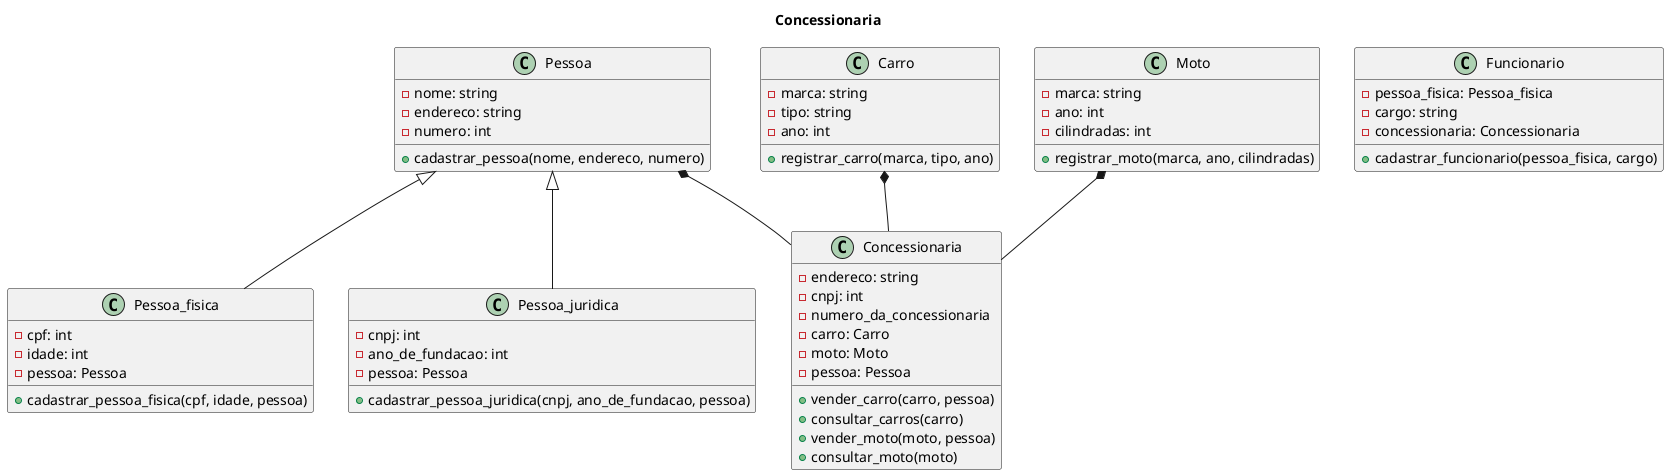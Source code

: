 @startuml trabalho

title Concessionaria

class Pessoa{
    - nome: string
    - endereco: string
    - numero: int
    + cadastrar_pessoa(nome, endereco, numero)

}
class Pessoa_fisica{
    - cpf: int
    - idade: int
    - pessoa: Pessoa
    + cadastrar_pessoa_fisica(cpf, idade, pessoa)
}
class Pessoa_juridica{
    - cnpj: int
    - ano_de_fundacao: int
    - pessoa: Pessoa
    + cadastrar_pessoa_juridica(cnpj, ano_de_fundacao, pessoa)
}
class Funcionario{
    - pessoa_fisica: Pessoa_fisica
    - cargo: string
    - concessionaria: Concessionaria
    + cadastrar_funcionario(pessoa_fisica, cargo)
}
class Carro{
    - marca: string
    - tipo: string
    - ano: int
    + registrar_carro(marca, tipo, ano)
}
class Moto{
    - marca: string
    - ano: int
    - cilindradas: int
    + registrar_moto(marca, ano, cilindradas)

}
class Concessionaria{
    - endereco: string
    - cnpj: int
    - numero_da_concessionaria
    - carro: Carro
    - moto: Moto
    - pessoa: Pessoa
    + vender_carro(carro, pessoa)
    + consultar_carros(carro)
    + vender_moto(moto, pessoa)
    + consultar_moto(moto)

}

Pessoa <|-- Pessoa_fisica
Pessoa <|-- Pessoa_juridica
Pessoa *-- Concessionaria
Carro *--Concessionaria
Moto *--Concessionaria

@enduml